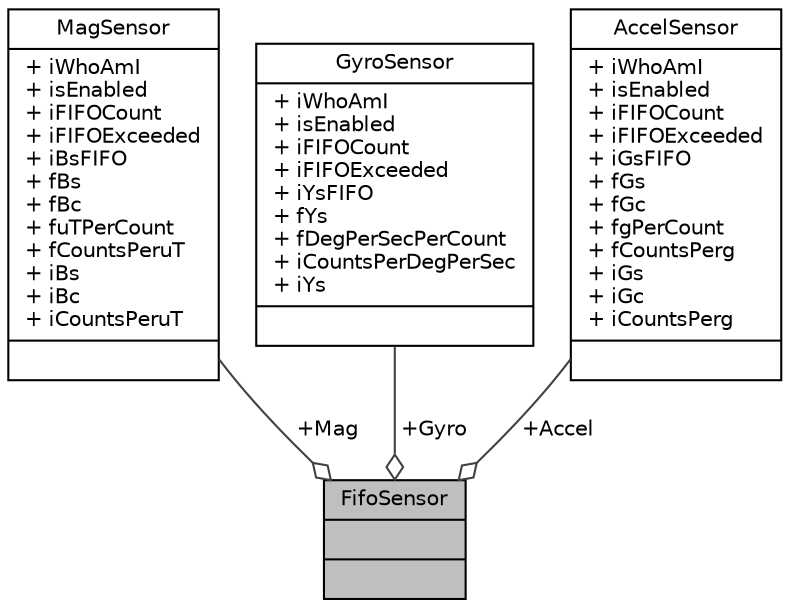 digraph "FifoSensor"
{
  edge [fontname="Helvetica",fontsize="10",labelfontname="Helvetica",labelfontsize="10"];
  node [fontname="Helvetica",fontsize="10",shape=record];
  Node1 [label="{FifoSensor\n||}",height=0.2,width=0.4,color="black", fillcolor="grey75", style="filled", fontcolor="black"];
  Node2 -> Node1 [color="grey25",fontsize="10",style="solid",label=" +Mag" ,arrowhead="odiamond",fontname="Helvetica"];
  Node2 [label="{MagSensor\n|+ iWhoAmI\l+ isEnabled\l+ iFIFOCount\l+ iFIFOExceeded\l+ iBsFIFO\l+ fBs\l+ fBc\l+ fuTPerCount\l+ fCountsPeruT\l+ iBs\l+ iBc\l+ iCountsPeruT\l|}",height=0.2,width=0.4,color="black", fillcolor="white", style="filled",URL="$struct_mag_sensor.html",tooltip="The MagSensor structure stores raw and processed measurements for a 3-axis magnetic sensor..."];
  Node3 -> Node1 [color="grey25",fontsize="10",style="solid",label=" +Gyro" ,arrowhead="odiamond",fontname="Helvetica"];
  Node3 [label="{GyroSensor\n|+ iWhoAmI\l+ isEnabled\l+ iFIFOCount\l+ iFIFOExceeded\l+ iYsFIFO\l+ fYs\l+ fDegPerSecPerCount\l+ iCountsPerDegPerSec\l+ iYs\l|}",height=0.2,width=0.4,color="black", fillcolor="white", style="filled",URL="$struct_gyro_sensor.html",tooltip="The GyroSensor structure stores raw and processed measurements for a 3-axis gyroscope. "];
  Node4 -> Node1 [color="grey25",fontsize="10",style="solid",label=" +Accel" ,arrowhead="odiamond",fontname="Helvetica"];
  Node4 [label="{AccelSensor\n|+ iWhoAmI\l+ isEnabled\l+ iFIFOCount\l+ iFIFOExceeded\l+ iGsFIFO\l+ fGs\l+ fGc\l+ fgPerCount\l+ fCountsPerg\l+ iGs\l+ iGc\l+ iCountsPerg\l|}",height=0.2,width=0.4,color="black", fillcolor="white", style="filled",URL="$struct_accel_sensor.html",tooltip="The AccelSensor structure stores raw and processed measurements for a 3-axis accelerometer. "];
}

